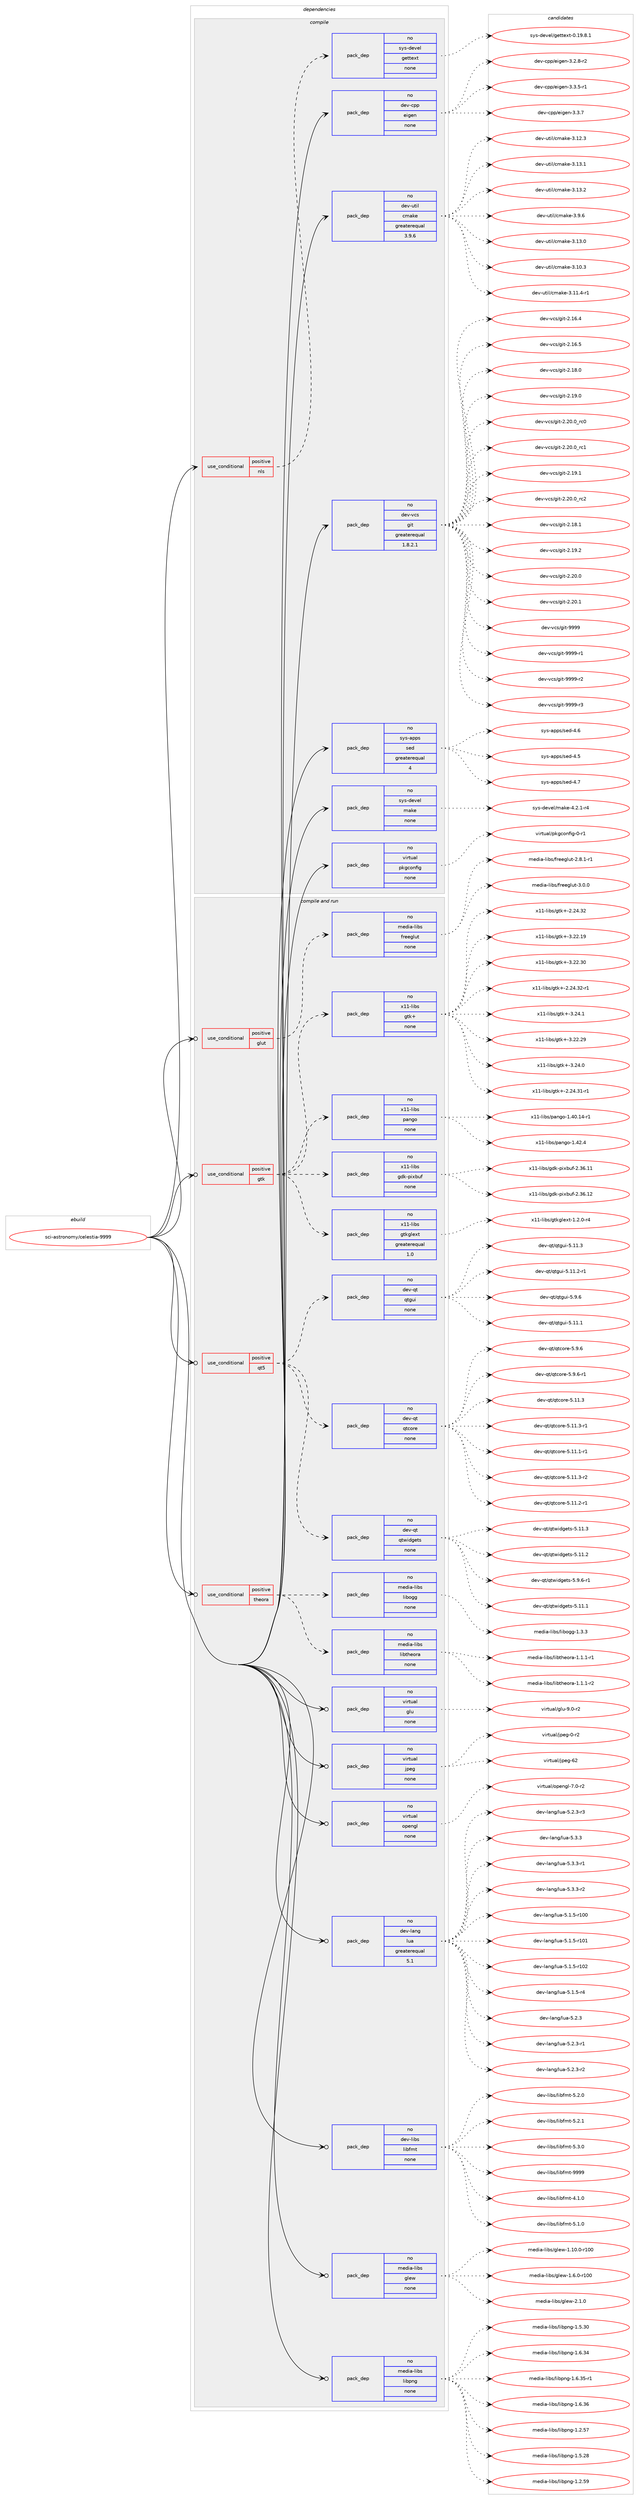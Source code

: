 digraph prolog {

# *************
# Graph options
# *************

newrank=true;
concentrate=true;
compound=true;
graph [rankdir=LR,fontname=Helvetica,fontsize=10,ranksep=1.5];#, ranksep=2.5, nodesep=0.2];
edge  [arrowhead=vee];
node  [fontname=Helvetica,fontsize=10];

# **********
# The ebuild
# **********

subgraph cluster_leftcol {
color=gray;
rank=same;
label=<<i>ebuild</i>>;
id [label="sci-astronomy/celestia-9999", color=red, width=4, href="../sci-astronomy/celestia-9999.svg"];
}

# ****************
# The dependencies
# ****************

subgraph cluster_midcol {
color=gray;
label=<<i>dependencies</i>>;
subgraph cluster_compile {
fillcolor="#eeeeee";
style=filled;
label=<<i>compile</i>>;
subgraph cond1043 {
dependency5412 [label=<<TABLE BORDER="0" CELLBORDER="1" CELLSPACING="0" CELLPADDING="4"><TR><TD ROWSPAN="3" CELLPADDING="10">use_conditional</TD></TR><TR><TD>positive</TD></TR><TR><TD>nls</TD></TR></TABLE>>, shape=none, color=red];
subgraph pack4227 {
dependency5413 [label=<<TABLE BORDER="0" CELLBORDER="1" CELLSPACING="0" CELLPADDING="4" WIDTH="220"><TR><TD ROWSPAN="6" CELLPADDING="30">pack_dep</TD></TR><TR><TD WIDTH="110">no</TD></TR><TR><TD>sys-devel</TD></TR><TR><TD>gettext</TD></TR><TR><TD>none</TD></TR><TR><TD></TD></TR></TABLE>>, shape=none, color=blue];
}
dependency5412:e -> dependency5413:w [weight=20,style="dashed",arrowhead="vee"];
}
id:e -> dependency5412:w [weight=20,style="solid",arrowhead="vee"];
subgraph pack4228 {
dependency5414 [label=<<TABLE BORDER="0" CELLBORDER="1" CELLSPACING="0" CELLPADDING="4" WIDTH="220"><TR><TD ROWSPAN="6" CELLPADDING="30">pack_dep</TD></TR><TR><TD WIDTH="110">no</TD></TR><TR><TD>dev-cpp</TD></TR><TR><TD>eigen</TD></TR><TR><TD>none</TD></TR><TR><TD></TD></TR></TABLE>>, shape=none, color=blue];
}
id:e -> dependency5414:w [weight=20,style="solid",arrowhead="vee"];
subgraph pack4229 {
dependency5415 [label=<<TABLE BORDER="0" CELLBORDER="1" CELLSPACING="0" CELLPADDING="4" WIDTH="220"><TR><TD ROWSPAN="6" CELLPADDING="30">pack_dep</TD></TR><TR><TD WIDTH="110">no</TD></TR><TR><TD>dev-util</TD></TR><TR><TD>cmake</TD></TR><TR><TD>greaterequal</TD></TR><TR><TD>3.9.6</TD></TR></TABLE>>, shape=none, color=blue];
}
id:e -> dependency5415:w [weight=20,style="solid",arrowhead="vee"];
subgraph pack4230 {
dependency5416 [label=<<TABLE BORDER="0" CELLBORDER="1" CELLSPACING="0" CELLPADDING="4" WIDTH="220"><TR><TD ROWSPAN="6" CELLPADDING="30">pack_dep</TD></TR><TR><TD WIDTH="110">no</TD></TR><TR><TD>dev-vcs</TD></TR><TR><TD>git</TD></TR><TR><TD>greaterequal</TD></TR><TR><TD>1.8.2.1</TD></TR></TABLE>>, shape=none, color=blue];
}
id:e -> dependency5416:w [weight=20,style="solid",arrowhead="vee"];
subgraph pack4231 {
dependency5417 [label=<<TABLE BORDER="0" CELLBORDER="1" CELLSPACING="0" CELLPADDING="4" WIDTH="220"><TR><TD ROWSPAN="6" CELLPADDING="30">pack_dep</TD></TR><TR><TD WIDTH="110">no</TD></TR><TR><TD>sys-apps</TD></TR><TR><TD>sed</TD></TR><TR><TD>greaterequal</TD></TR><TR><TD>4</TD></TR></TABLE>>, shape=none, color=blue];
}
id:e -> dependency5417:w [weight=20,style="solid",arrowhead="vee"];
subgraph pack4232 {
dependency5418 [label=<<TABLE BORDER="0" CELLBORDER="1" CELLSPACING="0" CELLPADDING="4" WIDTH="220"><TR><TD ROWSPAN="6" CELLPADDING="30">pack_dep</TD></TR><TR><TD WIDTH="110">no</TD></TR><TR><TD>sys-devel</TD></TR><TR><TD>make</TD></TR><TR><TD>none</TD></TR><TR><TD></TD></TR></TABLE>>, shape=none, color=blue];
}
id:e -> dependency5418:w [weight=20,style="solid",arrowhead="vee"];
subgraph pack4233 {
dependency5419 [label=<<TABLE BORDER="0" CELLBORDER="1" CELLSPACING="0" CELLPADDING="4" WIDTH="220"><TR><TD ROWSPAN="6" CELLPADDING="30">pack_dep</TD></TR><TR><TD WIDTH="110">no</TD></TR><TR><TD>virtual</TD></TR><TR><TD>pkgconfig</TD></TR><TR><TD>none</TD></TR><TR><TD></TD></TR></TABLE>>, shape=none, color=blue];
}
id:e -> dependency5419:w [weight=20,style="solid",arrowhead="vee"];
}
subgraph cluster_compileandrun {
fillcolor="#eeeeee";
style=filled;
label=<<i>compile and run</i>>;
subgraph cond1044 {
dependency5420 [label=<<TABLE BORDER="0" CELLBORDER="1" CELLSPACING="0" CELLPADDING="4"><TR><TD ROWSPAN="3" CELLPADDING="10">use_conditional</TD></TR><TR><TD>positive</TD></TR><TR><TD>glut</TD></TR></TABLE>>, shape=none, color=red];
subgraph pack4234 {
dependency5421 [label=<<TABLE BORDER="0" CELLBORDER="1" CELLSPACING="0" CELLPADDING="4" WIDTH="220"><TR><TD ROWSPAN="6" CELLPADDING="30">pack_dep</TD></TR><TR><TD WIDTH="110">no</TD></TR><TR><TD>media-libs</TD></TR><TR><TD>freeglut</TD></TR><TR><TD>none</TD></TR><TR><TD></TD></TR></TABLE>>, shape=none, color=blue];
}
dependency5420:e -> dependency5421:w [weight=20,style="dashed",arrowhead="vee"];
}
id:e -> dependency5420:w [weight=20,style="solid",arrowhead="odotvee"];
subgraph cond1045 {
dependency5422 [label=<<TABLE BORDER="0" CELLBORDER="1" CELLSPACING="0" CELLPADDING="4"><TR><TD ROWSPAN="3" CELLPADDING="10">use_conditional</TD></TR><TR><TD>positive</TD></TR><TR><TD>gtk</TD></TR></TABLE>>, shape=none, color=red];
subgraph pack4235 {
dependency5423 [label=<<TABLE BORDER="0" CELLBORDER="1" CELLSPACING="0" CELLPADDING="4" WIDTH="220"><TR><TD ROWSPAN="6" CELLPADDING="30">pack_dep</TD></TR><TR><TD WIDTH="110">no</TD></TR><TR><TD>x11-libs</TD></TR><TR><TD>gtk+</TD></TR><TR><TD>none</TD></TR><TR><TD></TD></TR></TABLE>>, shape=none, color=blue];
}
dependency5422:e -> dependency5423:w [weight=20,style="dashed",arrowhead="vee"];
subgraph pack4236 {
dependency5424 [label=<<TABLE BORDER="0" CELLBORDER="1" CELLSPACING="0" CELLPADDING="4" WIDTH="220"><TR><TD ROWSPAN="6" CELLPADDING="30">pack_dep</TD></TR><TR><TD WIDTH="110">no</TD></TR><TR><TD>x11-libs</TD></TR><TR><TD>gtkglext</TD></TR><TR><TD>greaterequal</TD></TR><TR><TD>1.0</TD></TR></TABLE>>, shape=none, color=blue];
}
dependency5422:e -> dependency5424:w [weight=20,style="dashed",arrowhead="vee"];
subgraph pack4237 {
dependency5425 [label=<<TABLE BORDER="0" CELLBORDER="1" CELLSPACING="0" CELLPADDING="4" WIDTH="220"><TR><TD ROWSPAN="6" CELLPADDING="30">pack_dep</TD></TR><TR><TD WIDTH="110">no</TD></TR><TR><TD>x11-libs</TD></TR><TR><TD>gdk-pixbuf</TD></TR><TR><TD>none</TD></TR><TR><TD></TD></TR></TABLE>>, shape=none, color=blue];
}
dependency5422:e -> dependency5425:w [weight=20,style="dashed",arrowhead="vee"];
subgraph pack4238 {
dependency5426 [label=<<TABLE BORDER="0" CELLBORDER="1" CELLSPACING="0" CELLPADDING="4" WIDTH="220"><TR><TD ROWSPAN="6" CELLPADDING="30">pack_dep</TD></TR><TR><TD WIDTH="110">no</TD></TR><TR><TD>x11-libs</TD></TR><TR><TD>pango</TD></TR><TR><TD>none</TD></TR><TR><TD></TD></TR></TABLE>>, shape=none, color=blue];
}
dependency5422:e -> dependency5426:w [weight=20,style="dashed",arrowhead="vee"];
}
id:e -> dependency5422:w [weight=20,style="solid",arrowhead="odotvee"];
subgraph cond1046 {
dependency5427 [label=<<TABLE BORDER="0" CELLBORDER="1" CELLSPACING="0" CELLPADDING="4"><TR><TD ROWSPAN="3" CELLPADDING="10">use_conditional</TD></TR><TR><TD>positive</TD></TR><TR><TD>qt5</TD></TR></TABLE>>, shape=none, color=red];
subgraph pack4239 {
dependency5428 [label=<<TABLE BORDER="0" CELLBORDER="1" CELLSPACING="0" CELLPADDING="4" WIDTH="220"><TR><TD ROWSPAN="6" CELLPADDING="30">pack_dep</TD></TR><TR><TD WIDTH="110">no</TD></TR><TR><TD>dev-qt</TD></TR><TR><TD>qtcore</TD></TR><TR><TD>none</TD></TR><TR><TD></TD></TR></TABLE>>, shape=none, color=blue];
}
dependency5427:e -> dependency5428:w [weight=20,style="dashed",arrowhead="vee"];
subgraph pack4240 {
dependency5429 [label=<<TABLE BORDER="0" CELLBORDER="1" CELLSPACING="0" CELLPADDING="4" WIDTH="220"><TR><TD ROWSPAN="6" CELLPADDING="30">pack_dep</TD></TR><TR><TD WIDTH="110">no</TD></TR><TR><TD>dev-qt</TD></TR><TR><TD>qtgui</TD></TR><TR><TD>none</TD></TR><TR><TD></TD></TR></TABLE>>, shape=none, color=blue];
}
dependency5427:e -> dependency5429:w [weight=20,style="dashed",arrowhead="vee"];
subgraph pack4241 {
dependency5430 [label=<<TABLE BORDER="0" CELLBORDER="1" CELLSPACING="0" CELLPADDING="4" WIDTH="220"><TR><TD ROWSPAN="6" CELLPADDING="30">pack_dep</TD></TR><TR><TD WIDTH="110">no</TD></TR><TR><TD>dev-qt</TD></TR><TR><TD>qtwidgets</TD></TR><TR><TD>none</TD></TR><TR><TD></TD></TR></TABLE>>, shape=none, color=blue];
}
dependency5427:e -> dependency5430:w [weight=20,style="dashed",arrowhead="vee"];
}
id:e -> dependency5427:w [weight=20,style="solid",arrowhead="odotvee"];
subgraph cond1047 {
dependency5431 [label=<<TABLE BORDER="0" CELLBORDER="1" CELLSPACING="0" CELLPADDING="4"><TR><TD ROWSPAN="3" CELLPADDING="10">use_conditional</TD></TR><TR><TD>positive</TD></TR><TR><TD>theora</TD></TR></TABLE>>, shape=none, color=red];
subgraph pack4242 {
dependency5432 [label=<<TABLE BORDER="0" CELLBORDER="1" CELLSPACING="0" CELLPADDING="4" WIDTH="220"><TR><TD ROWSPAN="6" CELLPADDING="30">pack_dep</TD></TR><TR><TD WIDTH="110">no</TD></TR><TR><TD>media-libs</TD></TR><TR><TD>libogg</TD></TR><TR><TD>none</TD></TR><TR><TD></TD></TR></TABLE>>, shape=none, color=blue];
}
dependency5431:e -> dependency5432:w [weight=20,style="dashed",arrowhead="vee"];
subgraph pack4243 {
dependency5433 [label=<<TABLE BORDER="0" CELLBORDER="1" CELLSPACING="0" CELLPADDING="4" WIDTH="220"><TR><TD ROWSPAN="6" CELLPADDING="30">pack_dep</TD></TR><TR><TD WIDTH="110">no</TD></TR><TR><TD>media-libs</TD></TR><TR><TD>libtheora</TD></TR><TR><TD>none</TD></TR><TR><TD></TD></TR></TABLE>>, shape=none, color=blue];
}
dependency5431:e -> dependency5433:w [weight=20,style="dashed",arrowhead="vee"];
}
id:e -> dependency5431:w [weight=20,style="solid",arrowhead="odotvee"];
subgraph pack4244 {
dependency5434 [label=<<TABLE BORDER="0" CELLBORDER="1" CELLSPACING="0" CELLPADDING="4" WIDTH="220"><TR><TD ROWSPAN="6" CELLPADDING="30">pack_dep</TD></TR><TR><TD WIDTH="110">no</TD></TR><TR><TD>dev-lang</TD></TR><TR><TD>lua</TD></TR><TR><TD>greaterequal</TD></TR><TR><TD>5.1</TD></TR></TABLE>>, shape=none, color=blue];
}
id:e -> dependency5434:w [weight=20,style="solid",arrowhead="odotvee"];
subgraph pack4245 {
dependency5435 [label=<<TABLE BORDER="0" CELLBORDER="1" CELLSPACING="0" CELLPADDING="4" WIDTH="220"><TR><TD ROWSPAN="6" CELLPADDING="30">pack_dep</TD></TR><TR><TD WIDTH="110">no</TD></TR><TR><TD>dev-libs</TD></TR><TR><TD>libfmt</TD></TR><TR><TD>none</TD></TR><TR><TD></TD></TR></TABLE>>, shape=none, color=blue];
}
id:e -> dependency5435:w [weight=20,style="solid",arrowhead="odotvee"];
subgraph pack4246 {
dependency5436 [label=<<TABLE BORDER="0" CELLBORDER="1" CELLSPACING="0" CELLPADDING="4" WIDTH="220"><TR><TD ROWSPAN="6" CELLPADDING="30">pack_dep</TD></TR><TR><TD WIDTH="110">no</TD></TR><TR><TD>media-libs</TD></TR><TR><TD>glew</TD></TR><TR><TD>none</TD></TR><TR><TD></TD></TR></TABLE>>, shape=none, color=blue];
}
id:e -> dependency5436:w [weight=20,style="solid",arrowhead="odotvee"];
subgraph pack4247 {
dependency5437 [label=<<TABLE BORDER="0" CELLBORDER="1" CELLSPACING="0" CELLPADDING="4" WIDTH="220"><TR><TD ROWSPAN="6" CELLPADDING="30">pack_dep</TD></TR><TR><TD WIDTH="110">no</TD></TR><TR><TD>media-libs</TD></TR><TR><TD>libpng</TD></TR><TR><TD>none</TD></TR><TR><TD></TD></TR></TABLE>>, shape=none, color=blue];
}
id:e -> dependency5437:w [weight=20,style="solid",arrowhead="odotvee"];
subgraph pack4248 {
dependency5438 [label=<<TABLE BORDER="0" CELLBORDER="1" CELLSPACING="0" CELLPADDING="4" WIDTH="220"><TR><TD ROWSPAN="6" CELLPADDING="30">pack_dep</TD></TR><TR><TD WIDTH="110">no</TD></TR><TR><TD>virtual</TD></TR><TR><TD>glu</TD></TR><TR><TD>none</TD></TR><TR><TD></TD></TR></TABLE>>, shape=none, color=blue];
}
id:e -> dependency5438:w [weight=20,style="solid",arrowhead="odotvee"];
subgraph pack4249 {
dependency5439 [label=<<TABLE BORDER="0" CELLBORDER="1" CELLSPACING="0" CELLPADDING="4" WIDTH="220"><TR><TD ROWSPAN="6" CELLPADDING="30">pack_dep</TD></TR><TR><TD WIDTH="110">no</TD></TR><TR><TD>virtual</TD></TR><TR><TD>jpeg</TD></TR><TR><TD>none</TD></TR><TR><TD></TD></TR></TABLE>>, shape=none, color=blue];
}
id:e -> dependency5439:w [weight=20,style="solid",arrowhead="odotvee"];
subgraph pack4250 {
dependency5440 [label=<<TABLE BORDER="0" CELLBORDER="1" CELLSPACING="0" CELLPADDING="4" WIDTH="220"><TR><TD ROWSPAN="6" CELLPADDING="30">pack_dep</TD></TR><TR><TD WIDTH="110">no</TD></TR><TR><TD>virtual</TD></TR><TR><TD>opengl</TD></TR><TR><TD>none</TD></TR><TR><TD></TD></TR></TABLE>>, shape=none, color=blue];
}
id:e -> dependency5440:w [weight=20,style="solid",arrowhead="odotvee"];
}
subgraph cluster_run {
fillcolor="#eeeeee";
style=filled;
label=<<i>run</i>>;
}
}

# **************
# The candidates
# **************

subgraph cluster_choices {
rank=same;
color=gray;
label=<<i>candidates</i>>;

subgraph choice4227 {
color=black;
nodesep=1;
choice1151211154510010111810110847103101116116101120116454846495746564649 [label="sys-devel/gettext-0.19.8.1", color=red, width=4,href="../sys-devel/gettext-0.19.8.1.svg"];
dependency5413:e -> choice1151211154510010111810110847103101116116101120116454846495746564649:w [style=dotted,weight="100"];
}
subgraph choice4228 {
color=black;
nodesep=1;
choice1001011184599112112471011051031011104551465046564511450 [label="dev-cpp/eigen-3.2.8-r2", color=red, width=4,href="../dev-cpp/eigen-3.2.8-r2.svg"];
choice1001011184599112112471011051031011104551465146534511449 [label="dev-cpp/eigen-3.3.5-r1", color=red, width=4,href="../dev-cpp/eigen-3.3.5-r1.svg"];
choice100101118459911211247101105103101110455146514655 [label="dev-cpp/eigen-3.3.7", color=red, width=4,href="../dev-cpp/eigen-3.3.7.svg"];
dependency5414:e -> choice1001011184599112112471011051031011104551465046564511450:w [style=dotted,weight="100"];
dependency5414:e -> choice1001011184599112112471011051031011104551465146534511449:w [style=dotted,weight="100"];
dependency5414:e -> choice100101118459911211247101105103101110455146514655:w [style=dotted,weight="100"];
}
subgraph choice4229 {
color=black;
nodesep=1;
choice1001011184511711610510847991099710710145514649514648 [label="dev-util/cmake-3.13.0", color=red, width=4,href="../dev-util/cmake-3.13.0.svg"];
choice1001011184511711610510847991099710710145514649484651 [label="dev-util/cmake-3.10.3", color=red, width=4,href="../dev-util/cmake-3.10.3.svg"];
choice10010111845117116105108479910997107101455146494946524511449 [label="dev-util/cmake-3.11.4-r1", color=red, width=4,href="../dev-util/cmake-3.11.4-r1.svg"];
choice1001011184511711610510847991099710710145514649504651 [label="dev-util/cmake-3.12.3", color=red, width=4,href="../dev-util/cmake-3.12.3.svg"];
choice1001011184511711610510847991099710710145514649514649 [label="dev-util/cmake-3.13.1", color=red, width=4,href="../dev-util/cmake-3.13.1.svg"];
choice1001011184511711610510847991099710710145514649514650 [label="dev-util/cmake-3.13.2", color=red, width=4,href="../dev-util/cmake-3.13.2.svg"];
choice10010111845117116105108479910997107101455146574654 [label="dev-util/cmake-3.9.6", color=red, width=4,href="../dev-util/cmake-3.9.6.svg"];
dependency5415:e -> choice1001011184511711610510847991099710710145514649514648:w [style=dotted,weight="100"];
dependency5415:e -> choice1001011184511711610510847991099710710145514649484651:w [style=dotted,weight="100"];
dependency5415:e -> choice10010111845117116105108479910997107101455146494946524511449:w [style=dotted,weight="100"];
dependency5415:e -> choice1001011184511711610510847991099710710145514649504651:w [style=dotted,weight="100"];
dependency5415:e -> choice1001011184511711610510847991099710710145514649514649:w [style=dotted,weight="100"];
dependency5415:e -> choice1001011184511711610510847991099710710145514649514650:w [style=dotted,weight="100"];
dependency5415:e -> choice10010111845117116105108479910997107101455146574654:w [style=dotted,weight="100"];
}
subgraph choice4230 {
color=black;
nodesep=1;
choice10010111845118991154710310511645504649544652 [label="dev-vcs/git-2.16.4", color=red, width=4,href="../dev-vcs/git-2.16.4.svg"];
choice10010111845118991154710310511645504649544653 [label="dev-vcs/git-2.16.5", color=red, width=4,href="../dev-vcs/git-2.16.5.svg"];
choice10010111845118991154710310511645504649564648 [label="dev-vcs/git-2.18.0", color=red, width=4,href="../dev-vcs/git-2.18.0.svg"];
choice10010111845118991154710310511645504649574648 [label="dev-vcs/git-2.19.0", color=red, width=4,href="../dev-vcs/git-2.19.0.svg"];
choice10010111845118991154710310511645504650484648951149948 [label="dev-vcs/git-2.20.0_rc0", color=red, width=4,href="../dev-vcs/git-2.20.0_rc0.svg"];
choice10010111845118991154710310511645504650484648951149949 [label="dev-vcs/git-2.20.0_rc1", color=red, width=4,href="../dev-vcs/git-2.20.0_rc1.svg"];
choice10010111845118991154710310511645504649574649 [label="dev-vcs/git-2.19.1", color=red, width=4,href="../dev-vcs/git-2.19.1.svg"];
choice10010111845118991154710310511645504650484648951149950 [label="dev-vcs/git-2.20.0_rc2", color=red, width=4,href="../dev-vcs/git-2.20.0_rc2.svg"];
choice10010111845118991154710310511645504649564649 [label="dev-vcs/git-2.18.1", color=red, width=4,href="../dev-vcs/git-2.18.1.svg"];
choice10010111845118991154710310511645504649574650 [label="dev-vcs/git-2.19.2", color=red, width=4,href="../dev-vcs/git-2.19.2.svg"];
choice10010111845118991154710310511645504650484648 [label="dev-vcs/git-2.20.0", color=red, width=4,href="../dev-vcs/git-2.20.0.svg"];
choice10010111845118991154710310511645504650484649 [label="dev-vcs/git-2.20.1", color=red, width=4,href="../dev-vcs/git-2.20.1.svg"];
choice1001011184511899115471031051164557575757 [label="dev-vcs/git-9999", color=red, width=4,href="../dev-vcs/git-9999.svg"];
choice10010111845118991154710310511645575757574511449 [label="dev-vcs/git-9999-r1", color=red, width=4,href="../dev-vcs/git-9999-r1.svg"];
choice10010111845118991154710310511645575757574511450 [label="dev-vcs/git-9999-r2", color=red, width=4,href="../dev-vcs/git-9999-r2.svg"];
choice10010111845118991154710310511645575757574511451 [label="dev-vcs/git-9999-r3", color=red, width=4,href="../dev-vcs/git-9999-r3.svg"];
dependency5416:e -> choice10010111845118991154710310511645504649544652:w [style=dotted,weight="100"];
dependency5416:e -> choice10010111845118991154710310511645504649544653:w [style=dotted,weight="100"];
dependency5416:e -> choice10010111845118991154710310511645504649564648:w [style=dotted,weight="100"];
dependency5416:e -> choice10010111845118991154710310511645504649574648:w [style=dotted,weight="100"];
dependency5416:e -> choice10010111845118991154710310511645504650484648951149948:w [style=dotted,weight="100"];
dependency5416:e -> choice10010111845118991154710310511645504650484648951149949:w [style=dotted,weight="100"];
dependency5416:e -> choice10010111845118991154710310511645504649574649:w [style=dotted,weight="100"];
dependency5416:e -> choice10010111845118991154710310511645504650484648951149950:w [style=dotted,weight="100"];
dependency5416:e -> choice10010111845118991154710310511645504649564649:w [style=dotted,weight="100"];
dependency5416:e -> choice10010111845118991154710310511645504649574650:w [style=dotted,weight="100"];
dependency5416:e -> choice10010111845118991154710310511645504650484648:w [style=dotted,weight="100"];
dependency5416:e -> choice10010111845118991154710310511645504650484649:w [style=dotted,weight="100"];
dependency5416:e -> choice1001011184511899115471031051164557575757:w [style=dotted,weight="100"];
dependency5416:e -> choice10010111845118991154710310511645575757574511449:w [style=dotted,weight="100"];
dependency5416:e -> choice10010111845118991154710310511645575757574511450:w [style=dotted,weight="100"];
dependency5416:e -> choice10010111845118991154710310511645575757574511451:w [style=dotted,weight="100"];
}
subgraph choice4231 {
color=black;
nodesep=1;
choice11512111545971121121154711510110045524654 [label="sys-apps/sed-4.6", color=red, width=4,href="../sys-apps/sed-4.6.svg"];
choice11512111545971121121154711510110045524653 [label="sys-apps/sed-4.5", color=red, width=4,href="../sys-apps/sed-4.5.svg"];
choice11512111545971121121154711510110045524655 [label="sys-apps/sed-4.7", color=red, width=4,href="../sys-apps/sed-4.7.svg"];
dependency5417:e -> choice11512111545971121121154711510110045524654:w [style=dotted,weight="100"];
dependency5417:e -> choice11512111545971121121154711510110045524653:w [style=dotted,weight="100"];
dependency5417:e -> choice11512111545971121121154711510110045524655:w [style=dotted,weight="100"];
}
subgraph choice4232 {
color=black;
nodesep=1;
choice1151211154510010111810110847109971071014552465046494511452 [label="sys-devel/make-4.2.1-r4", color=red, width=4,href="../sys-devel/make-4.2.1-r4.svg"];
dependency5418:e -> choice1151211154510010111810110847109971071014552465046494511452:w [style=dotted,weight="100"];
}
subgraph choice4233 {
color=black;
nodesep=1;
choice11810511411611797108471121071039911111010210510345484511449 [label="virtual/pkgconfig-0-r1", color=red, width=4,href="../virtual/pkgconfig-0-r1.svg"];
dependency5419:e -> choice11810511411611797108471121071039911111010210510345484511449:w [style=dotted,weight="100"];
}
subgraph choice4234 {
color=black;
nodesep=1;
choice109101100105974510810598115471021141011011031081171164550465646494511449 [label="media-libs/freeglut-2.8.1-r1", color=red, width=4,href="../media-libs/freeglut-2.8.1-r1.svg"];
choice10910110010597451081059811547102114101101103108117116455146484648 [label="media-libs/freeglut-3.0.0", color=red, width=4,href="../media-libs/freeglut-3.0.0.svg"];
dependency5421:e -> choice109101100105974510810598115471021141011011031081171164550465646494511449:w [style=dotted,weight="100"];
dependency5421:e -> choice10910110010597451081059811547102114101101103108117116455146484648:w [style=dotted,weight="100"];
}
subgraph choice4235 {
color=black;
nodesep=1;
choice1204949451081059811547103116107434551465050465057 [label="x11-libs/gtk+-3.22.29", color=red, width=4,href="../x11-libs/gtk+-3.22.29.svg"];
choice12049494510810598115471031161074345514650524648 [label="x11-libs/gtk+-3.24.0", color=red, width=4,href="../x11-libs/gtk+-3.24.0.svg"];
choice12049494510810598115471031161074345504650524651494511449 [label="x11-libs/gtk+-2.24.31-r1", color=red, width=4,href="../x11-libs/gtk+-2.24.31-r1.svg"];
choice1204949451081059811547103116107434550465052465150 [label="x11-libs/gtk+-2.24.32", color=red, width=4,href="../x11-libs/gtk+-2.24.32.svg"];
choice1204949451081059811547103116107434551465050464957 [label="x11-libs/gtk+-3.22.19", color=red, width=4,href="../x11-libs/gtk+-3.22.19.svg"];
choice1204949451081059811547103116107434551465050465148 [label="x11-libs/gtk+-3.22.30", color=red, width=4,href="../x11-libs/gtk+-3.22.30.svg"];
choice12049494510810598115471031161074345504650524651504511449 [label="x11-libs/gtk+-2.24.32-r1", color=red, width=4,href="../x11-libs/gtk+-2.24.32-r1.svg"];
choice12049494510810598115471031161074345514650524649 [label="x11-libs/gtk+-3.24.1", color=red, width=4,href="../x11-libs/gtk+-3.24.1.svg"];
dependency5423:e -> choice1204949451081059811547103116107434551465050465057:w [style=dotted,weight="100"];
dependency5423:e -> choice12049494510810598115471031161074345514650524648:w [style=dotted,weight="100"];
dependency5423:e -> choice12049494510810598115471031161074345504650524651494511449:w [style=dotted,weight="100"];
dependency5423:e -> choice1204949451081059811547103116107434550465052465150:w [style=dotted,weight="100"];
dependency5423:e -> choice1204949451081059811547103116107434551465050464957:w [style=dotted,weight="100"];
dependency5423:e -> choice1204949451081059811547103116107434551465050465148:w [style=dotted,weight="100"];
dependency5423:e -> choice12049494510810598115471031161074345504650524651504511449:w [style=dotted,weight="100"];
dependency5423:e -> choice12049494510810598115471031161074345514650524649:w [style=dotted,weight="100"];
}
subgraph choice4236 {
color=black;
nodesep=1;
choice12049494510810598115471031161071031081011201164549465046484511452 [label="x11-libs/gtkglext-1.2.0-r4", color=red, width=4,href="../x11-libs/gtkglext-1.2.0-r4.svg"];
dependency5424:e -> choice12049494510810598115471031161071031081011201164549465046484511452:w [style=dotted,weight="100"];
}
subgraph choice4237 {
color=black;
nodesep=1;
choice120494945108105981154710310010745112105120981171024550465154464949 [label="x11-libs/gdk-pixbuf-2.36.11", color=red, width=4,href="../x11-libs/gdk-pixbuf-2.36.11.svg"];
choice120494945108105981154710310010745112105120981171024550465154464950 [label="x11-libs/gdk-pixbuf-2.36.12", color=red, width=4,href="../x11-libs/gdk-pixbuf-2.36.12.svg"];
dependency5425:e -> choice120494945108105981154710310010745112105120981171024550465154464949:w [style=dotted,weight="100"];
dependency5425:e -> choice120494945108105981154710310010745112105120981171024550465154464950:w [style=dotted,weight="100"];
}
subgraph choice4238 {
color=black;
nodesep=1;
choice12049494510810598115471129711010311145494652484649524511449 [label="x11-libs/pango-1.40.14-r1", color=red, width=4,href="../x11-libs/pango-1.40.14-r1.svg"];
choice12049494510810598115471129711010311145494652504652 [label="x11-libs/pango-1.42.4", color=red, width=4,href="../x11-libs/pango-1.42.4.svg"];
dependency5426:e -> choice12049494510810598115471129711010311145494652484649524511449:w [style=dotted,weight="100"];
dependency5426:e -> choice12049494510810598115471129711010311145494652504652:w [style=dotted,weight="100"];
}
subgraph choice4239 {
color=black;
nodesep=1;
choice100101118451131164711311699111114101455346494946504511449 [label="dev-qt/qtcore-5.11.2-r1", color=red, width=4,href="../dev-qt/qtcore-5.11.2-r1.svg"];
choice100101118451131164711311699111114101455346574654 [label="dev-qt/qtcore-5.9.6", color=red, width=4,href="../dev-qt/qtcore-5.9.6.svg"];
choice1001011184511311647113116991111141014553465746544511449 [label="dev-qt/qtcore-5.9.6-r1", color=red, width=4,href="../dev-qt/qtcore-5.9.6-r1.svg"];
choice10010111845113116471131169911111410145534649494651 [label="dev-qt/qtcore-5.11.3", color=red, width=4,href="../dev-qt/qtcore-5.11.3.svg"];
choice100101118451131164711311699111114101455346494946514511449 [label="dev-qt/qtcore-5.11.3-r1", color=red, width=4,href="../dev-qt/qtcore-5.11.3-r1.svg"];
choice100101118451131164711311699111114101455346494946494511449 [label="dev-qt/qtcore-5.11.1-r1", color=red, width=4,href="../dev-qt/qtcore-5.11.1-r1.svg"];
choice100101118451131164711311699111114101455346494946514511450 [label="dev-qt/qtcore-5.11.3-r2", color=red, width=4,href="../dev-qt/qtcore-5.11.3-r2.svg"];
dependency5428:e -> choice100101118451131164711311699111114101455346494946504511449:w [style=dotted,weight="100"];
dependency5428:e -> choice100101118451131164711311699111114101455346574654:w [style=dotted,weight="100"];
dependency5428:e -> choice1001011184511311647113116991111141014553465746544511449:w [style=dotted,weight="100"];
dependency5428:e -> choice10010111845113116471131169911111410145534649494651:w [style=dotted,weight="100"];
dependency5428:e -> choice100101118451131164711311699111114101455346494946514511449:w [style=dotted,weight="100"];
dependency5428:e -> choice100101118451131164711311699111114101455346494946494511449:w [style=dotted,weight="100"];
dependency5428:e -> choice100101118451131164711311699111114101455346494946514511450:w [style=dotted,weight="100"];
}
subgraph choice4240 {
color=black;
nodesep=1;
choice1001011184511311647113116103117105455346494946504511449 [label="dev-qt/qtgui-5.11.2-r1", color=red, width=4,href="../dev-qt/qtgui-5.11.2-r1.svg"];
choice1001011184511311647113116103117105455346574654 [label="dev-qt/qtgui-5.9.6", color=red, width=4,href="../dev-qt/qtgui-5.9.6.svg"];
choice100101118451131164711311610311710545534649494649 [label="dev-qt/qtgui-5.11.1", color=red, width=4,href="../dev-qt/qtgui-5.11.1.svg"];
choice100101118451131164711311610311710545534649494651 [label="dev-qt/qtgui-5.11.3", color=red, width=4,href="../dev-qt/qtgui-5.11.3.svg"];
dependency5429:e -> choice1001011184511311647113116103117105455346494946504511449:w [style=dotted,weight="100"];
dependency5429:e -> choice1001011184511311647113116103117105455346574654:w [style=dotted,weight="100"];
dependency5429:e -> choice100101118451131164711311610311710545534649494649:w [style=dotted,weight="100"];
dependency5429:e -> choice100101118451131164711311610311710545534649494651:w [style=dotted,weight="100"];
}
subgraph choice4241 {
color=black;
nodesep=1;
choice100101118451131164711311611910510010310111611545534649494650 [label="dev-qt/qtwidgets-5.11.2", color=red, width=4,href="../dev-qt/qtwidgets-5.11.2.svg"];
choice10010111845113116471131161191051001031011161154553465746544511449 [label="dev-qt/qtwidgets-5.9.6-r1", color=red, width=4,href="../dev-qt/qtwidgets-5.9.6-r1.svg"];
choice100101118451131164711311611910510010310111611545534649494649 [label="dev-qt/qtwidgets-5.11.1", color=red, width=4,href="../dev-qt/qtwidgets-5.11.1.svg"];
choice100101118451131164711311611910510010310111611545534649494651 [label="dev-qt/qtwidgets-5.11.3", color=red, width=4,href="../dev-qt/qtwidgets-5.11.3.svg"];
dependency5430:e -> choice100101118451131164711311611910510010310111611545534649494650:w [style=dotted,weight="100"];
dependency5430:e -> choice10010111845113116471131161191051001031011161154553465746544511449:w [style=dotted,weight="100"];
dependency5430:e -> choice100101118451131164711311611910510010310111611545534649494649:w [style=dotted,weight="100"];
dependency5430:e -> choice100101118451131164711311611910510010310111611545534649494651:w [style=dotted,weight="100"];
}
subgraph choice4242 {
color=black;
nodesep=1;
choice1091011001059745108105981154710810598111103103454946514651 [label="media-libs/libogg-1.3.3", color=red, width=4,href="../media-libs/libogg-1.3.3.svg"];
dependency5432:e -> choice1091011001059745108105981154710810598111103103454946514651:w [style=dotted,weight="100"];
}
subgraph choice4243 {
color=black;
nodesep=1;
choice1091011001059745108105981154710810598116104101111114974549464946494511449 [label="media-libs/libtheora-1.1.1-r1", color=red, width=4,href="../media-libs/libtheora-1.1.1-r1.svg"];
choice1091011001059745108105981154710810598116104101111114974549464946494511450 [label="media-libs/libtheora-1.1.1-r2", color=red, width=4,href="../media-libs/libtheora-1.1.1-r2.svg"];
dependency5433:e -> choice1091011001059745108105981154710810598116104101111114974549464946494511449:w [style=dotted,weight="100"];
dependency5433:e -> choice1091011001059745108105981154710810598116104101111114974549464946494511450:w [style=dotted,weight="100"];
}
subgraph choice4244 {
color=black;
nodesep=1;
choice1001011184510897110103471081179745534649465345114494848 [label="dev-lang/lua-5.1.5-r100", color=red, width=4,href="../dev-lang/lua-5.1.5-r100.svg"];
choice1001011184510897110103471081179745534649465345114494849 [label="dev-lang/lua-5.1.5-r101", color=red, width=4,href="../dev-lang/lua-5.1.5-r101.svg"];
choice1001011184510897110103471081179745534649465345114494850 [label="dev-lang/lua-5.1.5-r102", color=red, width=4,href="../dev-lang/lua-5.1.5-r102.svg"];
choice100101118451089711010347108117974553464946534511452 [label="dev-lang/lua-5.1.5-r4", color=red, width=4,href="../dev-lang/lua-5.1.5-r4.svg"];
choice10010111845108971101034710811797455346504651 [label="dev-lang/lua-5.2.3", color=red, width=4,href="../dev-lang/lua-5.2.3.svg"];
choice100101118451089711010347108117974553465046514511449 [label="dev-lang/lua-5.2.3-r1", color=red, width=4,href="../dev-lang/lua-5.2.3-r1.svg"];
choice100101118451089711010347108117974553465046514511450 [label="dev-lang/lua-5.2.3-r2", color=red, width=4,href="../dev-lang/lua-5.2.3-r2.svg"];
choice100101118451089711010347108117974553465046514511451 [label="dev-lang/lua-5.2.3-r3", color=red, width=4,href="../dev-lang/lua-5.2.3-r3.svg"];
choice10010111845108971101034710811797455346514651 [label="dev-lang/lua-5.3.3", color=red, width=4,href="../dev-lang/lua-5.3.3.svg"];
choice100101118451089711010347108117974553465146514511449 [label="dev-lang/lua-5.3.3-r1", color=red, width=4,href="../dev-lang/lua-5.3.3-r1.svg"];
choice100101118451089711010347108117974553465146514511450 [label="dev-lang/lua-5.3.3-r2", color=red, width=4,href="../dev-lang/lua-5.3.3-r2.svg"];
dependency5434:e -> choice1001011184510897110103471081179745534649465345114494848:w [style=dotted,weight="100"];
dependency5434:e -> choice1001011184510897110103471081179745534649465345114494849:w [style=dotted,weight="100"];
dependency5434:e -> choice1001011184510897110103471081179745534649465345114494850:w [style=dotted,weight="100"];
dependency5434:e -> choice100101118451089711010347108117974553464946534511452:w [style=dotted,weight="100"];
dependency5434:e -> choice10010111845108971101034710811797455346504651:w [style=dotted,weight="100"];
dependency5434:e -> choice100101118451089711010347108117974553465046514511449:w [style=dotted,weight="100"];
dependency5434:e -> choice100101118451089711010347108117974553465046514511450:w [style=dotted,weight="100"];
dependency5434:e -> choice100101118451089711010347108117974553465046514511451:w [style=dotted,weight="100"];
dependency5434:e -> choice10010111845108971101034710811797455346514651:w [style=dotted,weight="100"];
dependency5434:e -> choice100101118451089711010347108117974553465146514511449:w [style=dotted,weight="100"];
dependency5434:e -> choice100101118451089711010347108117974553465146514511450:w [style=dotted,weight="100"];
}
subgraph choice4245 {
color=black;
nodesep=1;
choice10010111845108105981154710810598102109116455246494648 [label="dev-libs/libfmt-4.1.0", color=red, width=4,href="../dev-libs/libfmt-4.1.0.svg"];
choice10010111845108105981154710810598102109116455346494648 [label="dev-libs/libfmt-5.1.0", color=red, width=4,href="../dev-libs/libfmt-5.1.0.svg"];
choice10010111845108105981154710810598102109116455346504648 [label="dev-libs/libfmt-5.2.0", color=red, width=4,href="../dev-libs/libfmt-5.2.0.svg"];
choice10010111845108105981154710810598102109116455346504649 [label="dev-libs/libfmt-5.2.1", color=red, width=4,href="../dev-libs/libfmt-5.2.1.svg"];
choice10010111845108105981154710810598102109116455346514648 [label="dev-libs/libfmt-5.3.0", color=red, width=4,href="../dev-libs/libfmt-5.3.0.svg"];
choice100101118451081059811547108105981021091164557575757 [label="dev-libs/libfmt-9999", color=red, width=4,href="../dev-libs/libfmt-9999.svg"];
dependency5435:e -> choice10010111845108105981154710810598102109116455246494648:w [style=dotted,weight="100"];
dependency5435:e -> choice10010111845108105981154710810598102109116455346494648:w [style=dotted,weight="100"];
dependency5435:e -> choice10010111845108105981154710810598102109116455346504648:w [style=dotted,weight="100"];
dependency5435:e -> choice10010111845108105981154710810598102109116455346504649:w [style=dotted,weight="100"];
dependency5435:e -> choice10010111845108105981154710810598102109116455346514648:w [style=dotted,weight="100"];
dependency5435:e -> choice100101118451081059811547108105981021091164557575757:w [style=dotted,weight="100"];
}
subgraph choice4246 {
color=black;
nodesep=1;
choice109101100105974510810598115471031081011194549464948464845114494848 [label="media-libs/glew-1.10.0-r100", color=red, width=4,href="../media-libs/glew-1.10.0-r100.svg"];
choice1091011001059745108105981154710310810111945494654464845114494848 [label="media-libs/glew-1.6.0-r100", color=red, width=4,href="../media-libs/glew-1.6.0-r100.svg"];
choice10910110010597451081059811547103108101119455046494648 [label="media-libs/glew-2.1.0", color=red, width=4,href="../media-libs/glew-2.1.0.svg"];
dependency5436:e -> choice109101100105974510810598115471031081011194549464948464845114494848:w [style=dotted,weight="100"];
dependency5436:e -> choice1091011001059745108105981154710310810111945494654464845114494848:w [style=dotted,weight="100"];
dependency5436:e -> choice10910110010597451081059811547103108101119455046494648:w [style=dotted,weight="100"];
}
subgraph choice4247 {
color=black;
nodesep=1;
choice109101100105974510810598115471081059811211010345494650465355 [label="media-libs/libpng-1.2.57", color=red, width=4,href="../media-libs/libpng-1.2.57.svg"];
choice109101100105974510810598115471081059811211010345494653465056 [label="media-libs/libpng-1.5.28", color=red, width=4,href="../media-libs/libpng-1.5.28.svg"];
choice109101100105974510810598115471081059811211010345494650465357 [label="media-libs/libpng-1.2.59", color=red, width=4,href="../media-libs/libpng-1.2.59.svg"];
choice109101100105974510810598115471081059811211010345494653465148 [label="media-libs/libpng-1.5.30", color=red, width=4,href="../media-libs/libpng-1.5.30.svg"];
choice109101100105974510810598115471081059811211010345494654465152 [label="media-libs/libpng-1.6.34", color=red, width=4,href="../media-libs/libpng-1.6.34.svg"];
choice1091011001059745108105981154710810598112110103454946544651534511449 [label="media-libs/libpng-1.6.35-r1", color=red, width=4,href="../media-libs/libpng-1.6.35-r1.svg"];
choice109101100105974510810598115471081059811211010345494654465154 [label="media-libs/libpng-1.6.36", color=red, width=4,href="../media-libs/libpng-1.6.36.svg"];
dependency5437:e -> choice109101100105974510810598115471081059811211010345494650465355:w [style=dotted,weight="100"];
dependency5437:e -> choice109101100105974510810598115471081059811211010345494653465056:w [style=dotted,weight="100"];
dependency5437:e -> choice109101100105974510810598115471081059811211010345494650465357:w [style=dotted,weight="100"];
dependency5437:e -> choice109101100105974510810598115471081059811211010345494653465148:w [style=dotted,weight="100"];
dependency5437:e -> choice109101100105974510810598115471081059811211010345494654465152:w [style=dotted,weight="100"];
dependency5437:e -> choice1091011001059745108105981154710810598112110103454946544651534511449:w [style=dotted,weight="100"];
dependency5437:e -> choice109101100105974510810598115471081059811211010345494654465154:w [style=dotted,weight="100"];
}
subgraph choice4248 {
color=black;
nodesep=1;
choice1181051141161179710847103108117455746484511450 [label="virtual/glu-9.0-r2", color=red, width=4,href="../virtual/glu-9.0-r2.svg"];
dependency5438:e -> choice1181051141161179710847103108117455746484511450:w [style=dotted,weight="100"];
}
subgraph choice4249 {
color=black;
nodesep=1;
choice118105114116117971084710611210110345484511450 [label="virtual/jpeg-0-r2", color=red, width=4,href="../virtual/jpeg-0-r2.svg"];
choice1181051141161179710847106112101103455450 [label="virtual/jpeg-62", color=red, width=4,href="../virtual/jpeg-62.svg"];
dependency5439:e -> choice118105114116117971084710611210110345484511450:w [style=dotted,weight="100"];
dependency5439:e -> choice1181051141161179710847106112101103455450:w [style=dotted,weight="100"];
}
subgraph choice4250 {
color=black;
nodesep=1;
choice1181051141161179710847111112101110103108455546484511450 [label="virtual/opengl-7.0-r2", color=red, width=4,href="../virtual/opengl-7.0-r2.svg"];
dependency5440:e -> choice1181051141161179710847111112101110103108455546484511450:w [style=dotted,weight="100"];
}
}

}
